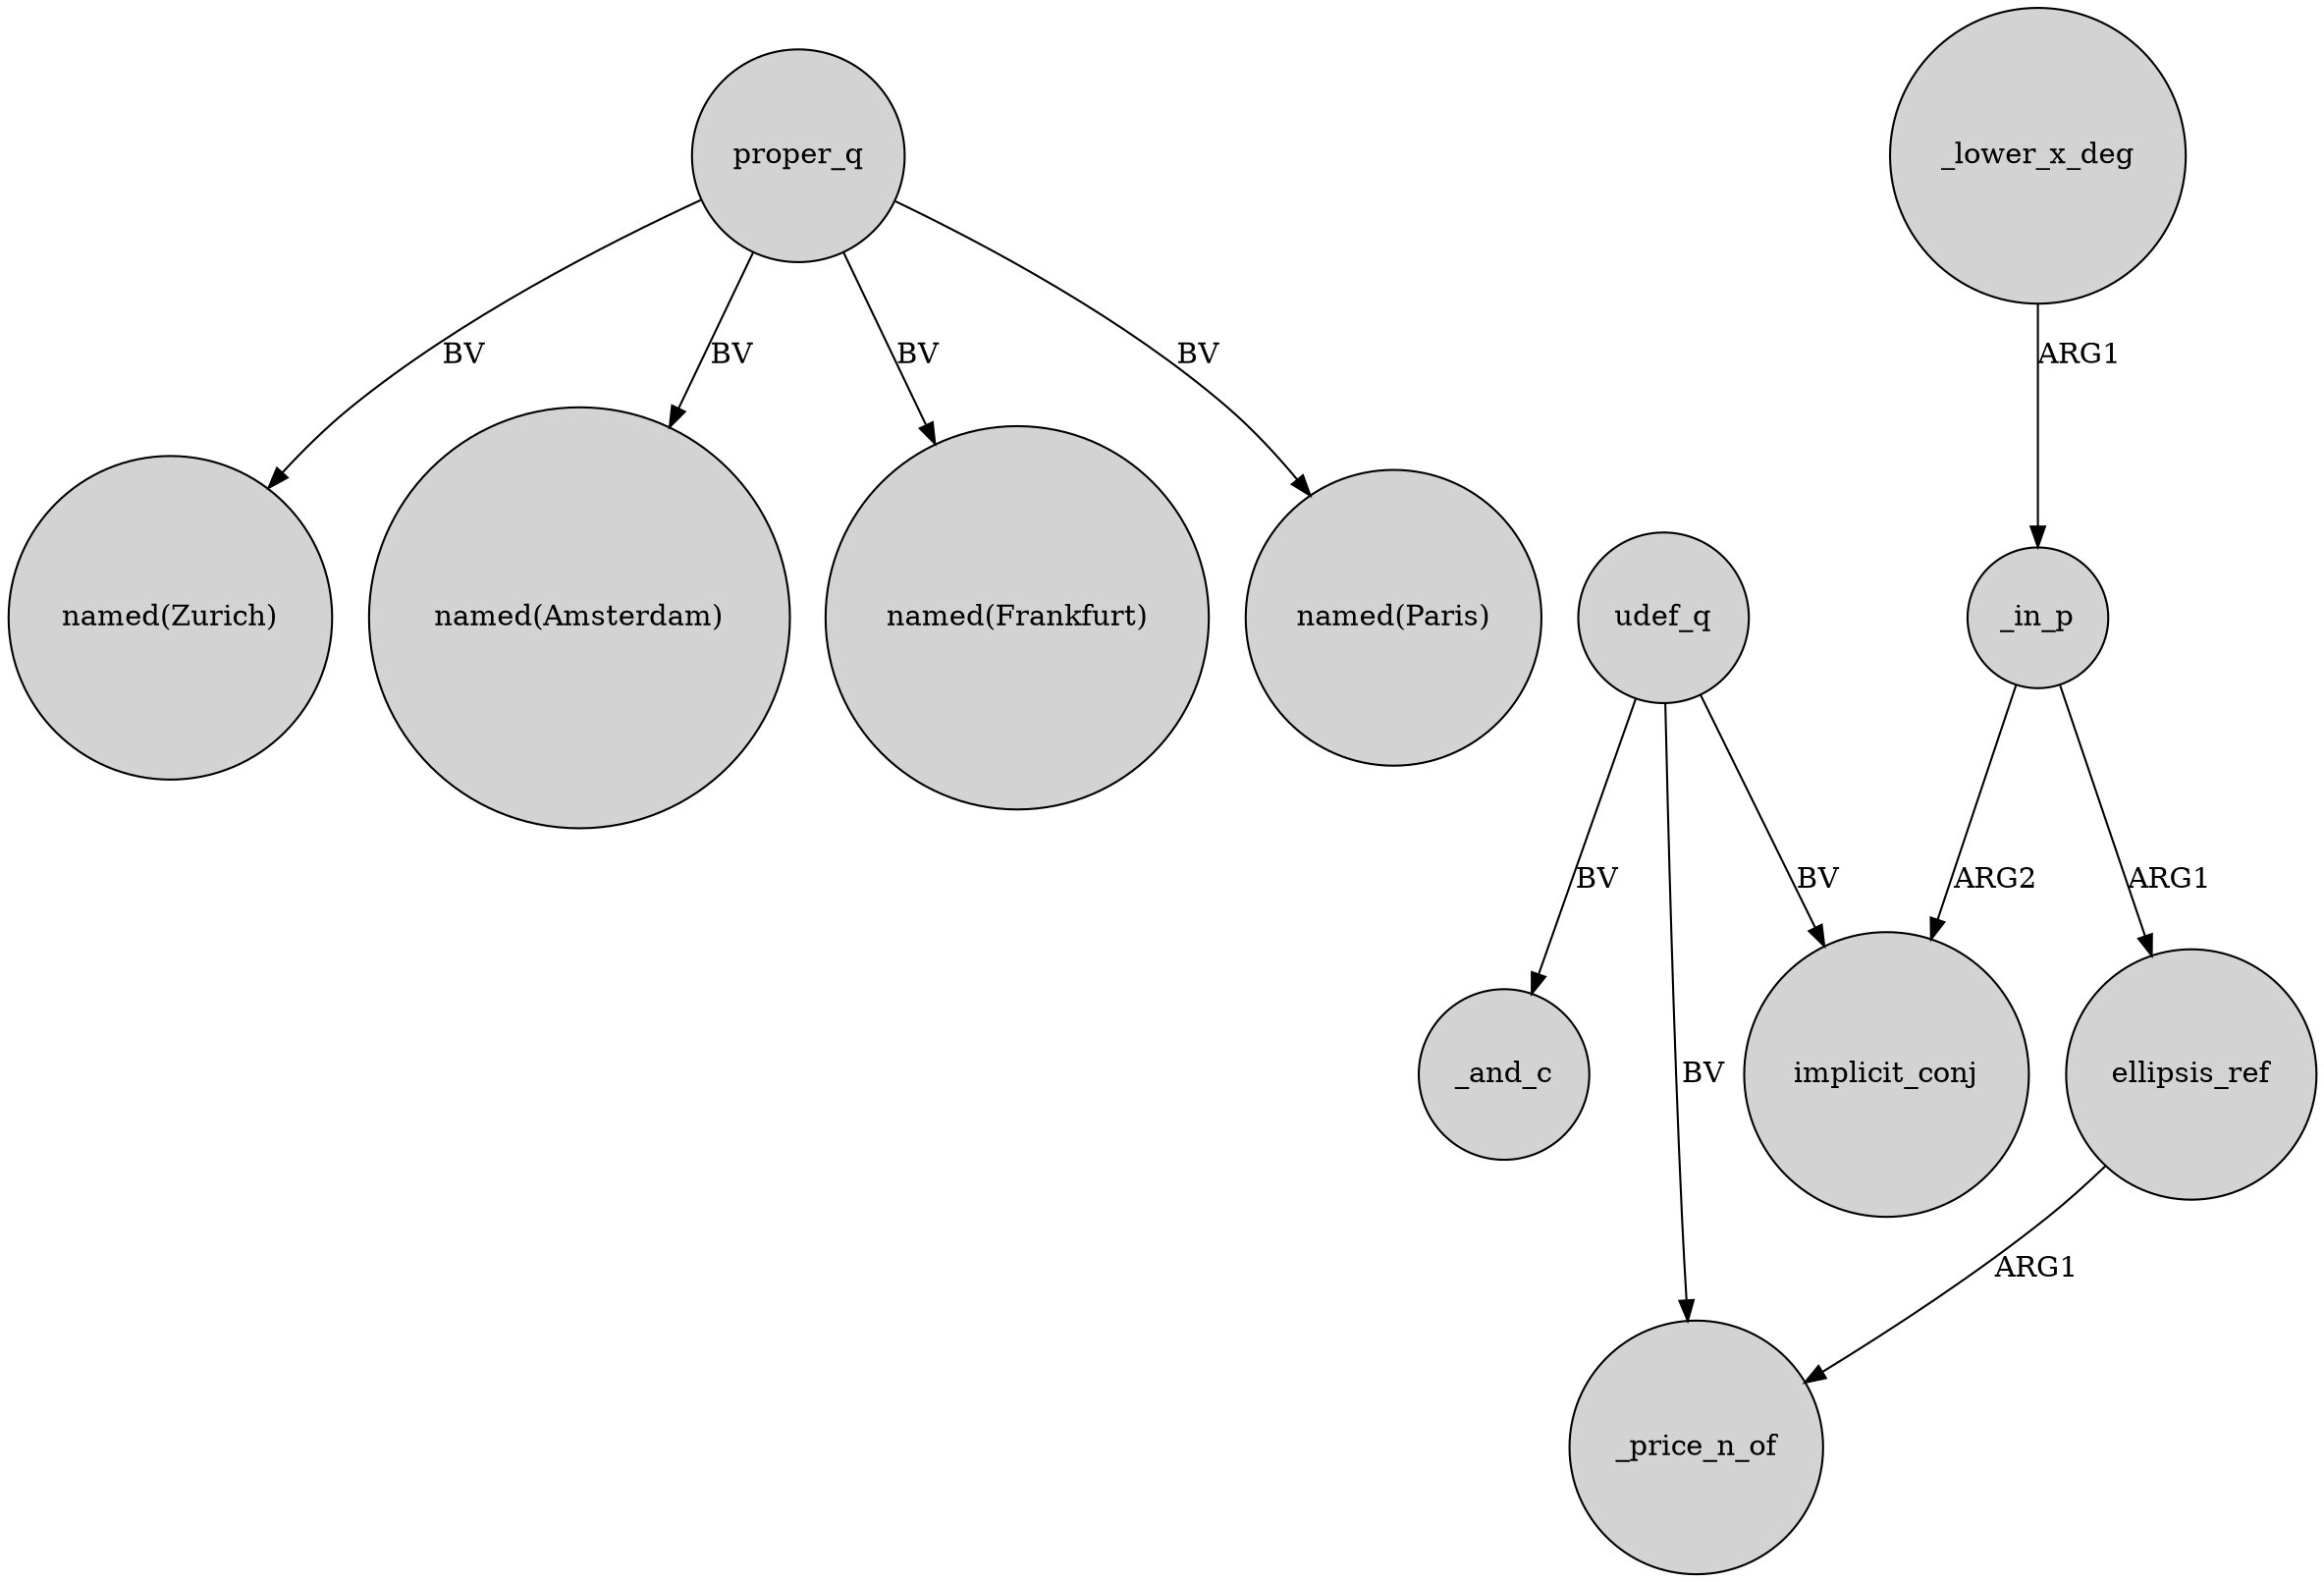 digraph {
	node [shape=circle style=filled]
	proper_q -> "named(Zurich)" [label=BV]
	proper_q -> "named(Amsterdam)" [label=BV]
	_in_p -> implicit_conj [label=ARG2]
	_lower_x_deg -> _in_p [label=ARG1]
	udef_q -> _price_n_of [label=BV]
	udef_q -> implicit_conj [label=BV]
	proper_q -> "named(Frankfurt)" [label=BV]
	udef_q -> _and_c [label=BV]
	_in_p -> ellipsis_ref [label=ARG1]
	proper_q -> "named(Paris)" [label=BV]
	ellipsis_ref -> _price_n_of [label=ARG1]
}
